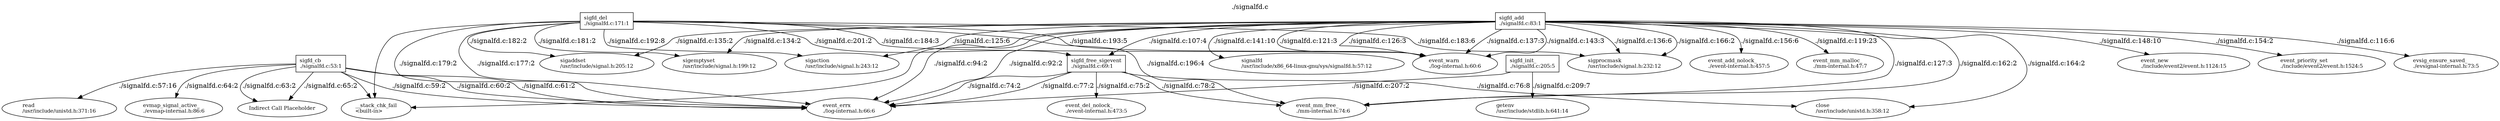digraph GRAPH_0 {

  // Generated by Graph::Easy 0.76 at Thu Jan 25 07:04:09 2024

  edge [ arrowhead=normal ];
  graph [ label="./signalfd.c", labelloc=top ];
  node [
    fillcolor=white,
    fontsize=11,
    shape=box,
    style=filled ];

  "./signalfd.c:sigfd_add" [ label="sigfd_add\l./signalfd.c:83:1\l" ]
  "./signalfd.c:sigfd_cb" [ label="sigfd_cb\l./signalfd.c:53:1\l" ]
  "./signalfd.c:sigfd_del" [ label="sigfd_del\l./signalfd.c:171:1\l" ]
  "./signalfd.c:sigfd_free_sigevent" [ label="sigfd_free_sigevent\l./signalfd.c:69:1\l" ]
  __indirect_call [ label="Indirect Call Placeholder\l", shape=ellipse ]
  __stack_chk_fail [ label="__stack_chk_fail\l<built-in>\l", shape=ellipse ]
  close [ label="close\l/usr/include/unistd.h:358:12\l", shape=ellipse ]
  event_add_nolock_ [ label="event_add_nolock_\l./event-internal.h:457:5\l", shape=ellipse ]
  event_del_nolock_ [ label="event_del_nolock_\l./event-internal.h:473:5\l", shape=ellipse ]
  event_errx [ label="event_errx\l./log-internal.h:66:6\l", shape=ellipse ]
  event_mm_free_ [ label="event_mm_free_\l./mm-internal.h:74:6\l", shape=ellipse ]
  event_mm_malloc_ [ label="event_mm_malloc_\l./mm-internal.h:47:7\l", shape=ellipse ]
  event_new [ label="event_new\l./include/event2/event.h:1124:15\l", shape=ellipse ]
  event_priority_set [ label="event_priority_set\l./include/event2/event.h:1524:5\l", shape=ellipse ]
  event_warn [ label="event_warn\l./log-internal.h:60:6\l", shape=ellipse ]
  evmap_signal_active_ [ label="evmap_signal_active_\l./evmap-internal.h:86:6\l", shape=ellipse ]
  evsig_ensure_saved_ [ label="evsig_ensure_saved_\l./evsignal-internal.h:73:5\l", shape=ellipse ]
  getenv [ label="getenv\l/usr/include/stdlib.h:641:14\l", shape=ellipse ]
  read [ label="read\l/usr/include/unistd.h:371:16\l", shape=ellipse ]
  sigaction [ label="sigaction\l/usr/include/signal.h:243:12\l", shape=ellipse ]
  sigaddset [ label="sigaddset\l/usr/include/signal.h:205:12\l", shape=ellipse ]
  sigemptyset [ label="sigemptyset\l/usr/include/signal.h:199:12\l", shape=ellipse ]
  sigfd_init_ [ label="sigfd_init_\l./signalfd.c:205:5\l" ]
  signalfd [ label="signalfd\l/usr/include/x86_64-linux-gnu/sys/signalfd.h:57:12\l", shape=ellipse ]
  sigprocmask [ label="sigprocmask\l/usr/include/signal.h:232:12\l", shape=ellipse ]

  "./signalfd.c:sigfd_cb" -> evmap_signal_active_ [ color="#000000", fontcolor="#000000", label="./signalfd.c:64:2" ]
  "./signalfd.c:sigfd_cb" -> __indirect_call [ color="#000000", fontcolor="#000000", label="./signalfd.c:65:2" ]
  "./signalfd.c:sigfd_cb" -> __indirect_call [ color="#000000", fontcolor="#000000", label="./signalfd.c:63:2" ]
  "./signalfd.c:sigfd_cb" -> event_errx [ color="#000000", fontcolor="#000000", label="./signalfd.c:59:2" ]
  "./signalfd.c:sigfd_cb" -> event_errx [ color="#000000", fontcolor="#000000", label="./signalfd.c:60:2" ]
  "./signalfd.c:sigfd_cb" -> event_errx [ color="#000000", fontcolor="#000000", label="./signalfd.c:61:2" ]
  "./signalfd.c:sigfd_cb" -> __stack_chk_fail [ color="#000000" ]
  "./signalfd.c:sigfd_cb" -> read [ color="#000000", fontcolor="#000000", label="./signalfd.c:57:16" ]
  "./signalfd.c:sigfd_free_sigevent" -> event_errx [ color="#000000", fontcolor="#000000", label="./signalfd.c:74:2" ]
  "./signalfd.c:sigfd_free_sigevent" -> event_errx [ color="#000000", fontcolor="#000000", label="./signalfd.c:77:2" ]
  "./signalfd.c:sigfd_free_sigevent" -> event_mm_free_ [ color="#000000", fontcolor="#000000", label="./signalfd.c:78:2" ]
  "./signalfd.c:sigfd_free_sigevent" -> close [ color="#000000", fontcolor="#000000", label="./signalfd.c:76:8" ]
  "./signalfd.c:sigfd_free_sigevent" -> event_del_nolock_ [ color="#000000", fontcolor="#000000", label="./signalfd.c:75:2" ]
  "./signalfd.c:sigfd_add" -> event_add_nolock_ [ color="#000000", fontcolor="#000000", label="./signalfd.c:156:6" ]
  "./signalfd.c:sigfd_add" -> event_priority_set [ color="#000000", fontcolor="#000000", label="./signalfd.c:154:2" ]
  "./signalfd.c:sigfd_add" -> event_new [ color="#000000", fontcolor="#000000", label="./signalfd.c:148:10" ]
  "./signalfd.c:sigfd_add" -> signalfd [ color="#000000", fontcolor="#000000", label="./signalfd.c:141:10" ]
  "./signalfd.c:sigfd_add" -> sigprocmask [ color="#000000", fontcolor="#000000", label="./signalfd.c:136:6" ]
  "./signalfd.c:sigfd_add" -> sigprocmask [ color="#000000", fontcolor="#000000", label="./signalfd.c:166:2" ]
  "./signalfd.c:sigfd_add" -> sigaddset [ color="#000000", fontcolor="#000000", label="./signalfd.c:135:2" ]
  "./signalfd.c:sigfd_add" -> sigemptyset [ color="#000000", fontcolor="#000000", label="./signalfd.c:134:2" ]
  "./signalfd.c:sigfd_add" -> sigaction [ color="#000000", fontcolor="#000000", label="./signalfd.c:125:6" ]
  "./signalfd.c:sigfd_add" -> event_warn [ color="#000000", fontcolor="#000000", label="./signalfd.c:121:3" ]
  "./signalfd.c:sigfd_add" -> event_warn [ color="#000000", fontcolor="#000000", label="./signalfd.c:126:3" ]
  "./signalfd.c:sigfd_add" -> event_warn [ color="#000000", fontcolor="#000000", label="./signalfd.c:137:3" ]
  "./signalfd.c:sigfd_add" -> event_warn [ color="#000000", fontcolor="#000000", label="./signalfd.c:143:3" ]
  "./signalfd.c:sigfd_add" -> event_errx [ color="#000000", fontcolor="#000000", label="./signalfd.c:92:2" ]
  "./signalfd.c:sigfd_add" -> event_errx [ color="#000000", fontcolor="#000000", label="./signalfd.c:94:2" ]
  "./signalfd.c:sigfd_add" -> event_mm_malloc_ [ color="#000000", fontcolor="#000000", label="./signalfd.c:119:23" ]
  "./signalfd.c:sigfd_add" -> evsig_ensure_saved_ [ color="#000000", fontcolor="#000000", label="./signalfd.c:116:6" ]
  "./signalfd.c:sigfd_add" -> event_mm_free_ [ color="#000000", fontcolor="#000000", label="./signalfd.c:127:3" ]
  "./signalfd.c:sigfd_add" -> event_mm_free_ [ color="#000000", fontcolor="#000000", label="./signalfd.c:162:2" ]
  "./signalfd.c:sigfd_add" -> close [ color="#000000", fontcolor="#000000", label="./signalfd.c:164:2" ]
  "./signalfd.c:sigfd_add" -> "./signalfd.c:sigfd_free_sigevent" [ color="#000000", fontcolor="#000000", label="./signalfd.c:107:4" ]
  "./signalfd.c:sigfd_add" -> __stack_chk_fail [ color="#000000" ]
  "./signalfd.c:sigfd_del" -> sigprocmask [ color="#000000", fontcolor="#000000", label="./signalfd.c:183:6" ]
  "./signalfd.c:sigfd_del" -> sigaddset [ color="#000000", fontcolor="#000000", label="./signalfd.c:182:2" ]
  "./signalfd.c:sigfd_del" -> sigemptyset [ color="#000000", fontcolor="#000000", label="./signalfd.c:181:2" ]
  "./signalfd.c:sigfd_del" -> sigaction [ color="#000000", fontcolor="#000000", label="./signalfd.c:192:8" ]
  "./signalfd.c:sigfd_del" -> event_warn [ color="#000000", fontcolor="#000000", label="./signalfd.c:184:3" ]
  "./signalfd.c:sigfd_del" -> event_warn [ color="#000000", fontcolor="#000000", label="./signalfd.c:193:5" ]
  "./signalfd.c:sigfd_del" -> event_errx [ color="#000000", fontcolor="#000000", label="./signalfd.c:177:2" ]
  "./signalfd.c:sigfd_del" -> event_errx [ color="#000000", fontcolor="#000000", label="./signalfd.c:179:2" ]
  "./signalfd.c:sigfd_del" -> event_mm_free_ [ color="#000000", fontcolor="#000000", label="./signalfd.c:196:4" ]
  "./signalfd.c:sigfd_del" -> "./signalfd.c:sigfd_free_sigevent" [ color="#000000", fontcolor="#000000", label="./signalfd.c:201:2" ]
  "./signalfd.c:sigfd_del" -> __stack_chk_fail [ color="#000000" ]
  sigfd_init_ -> getenv [ color="#000000", fontcolor="#000000", label="./signalfd.c:209:7" ]
  sigfd_init_ -> event_errx [ color="#000000", fontcolor="#000000", label="./signalfd.c:207:2" ]

}
